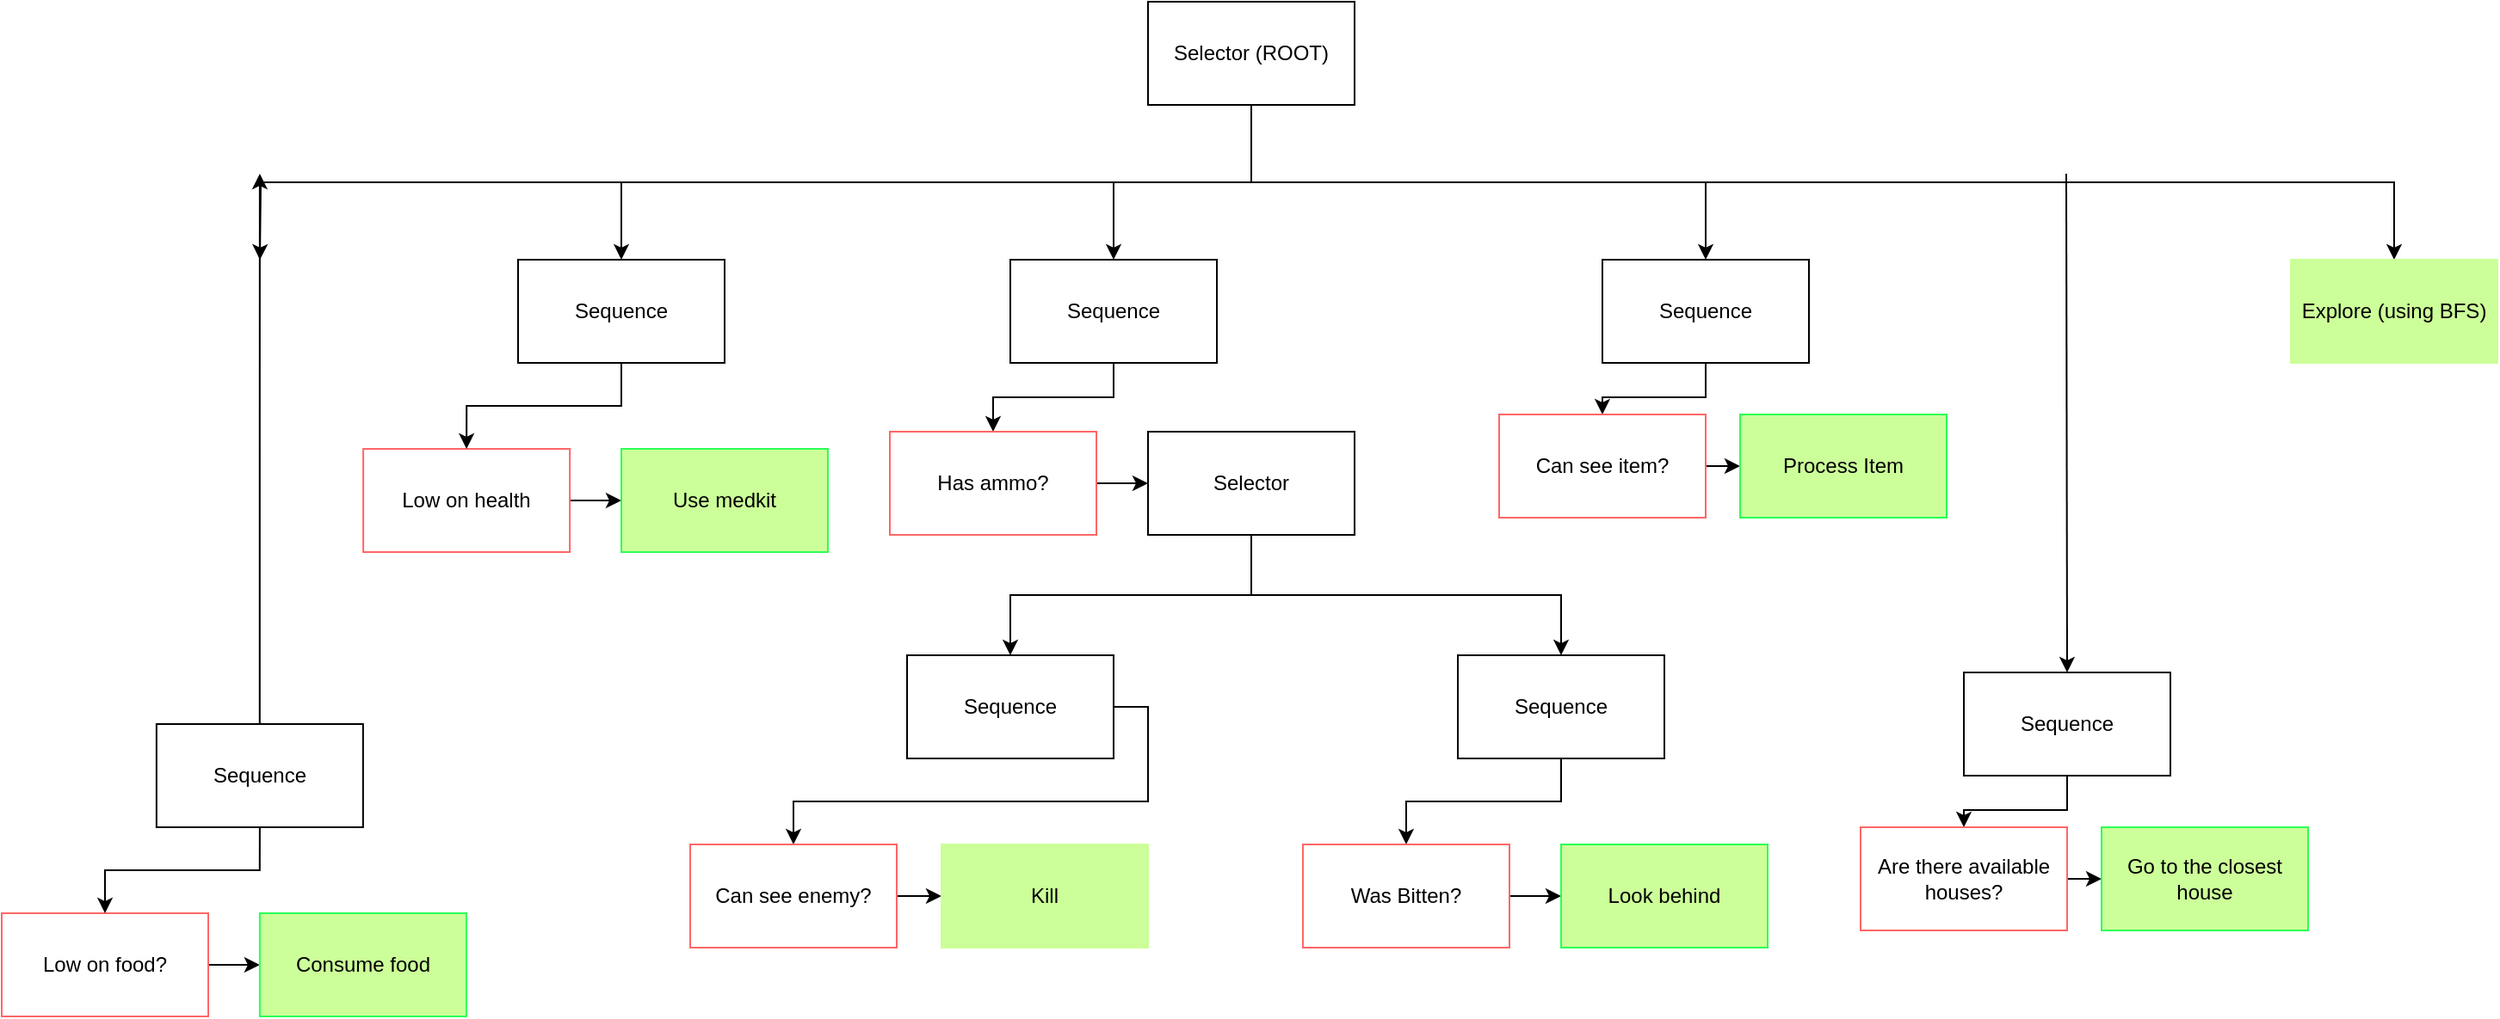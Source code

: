<mxfile version="20.8.3" type="device"><diagram id="5oXp83z9rgSWsAThDTzG" name="Page-1"><mxGraphModel dx="2303" dy="640" grid="1" gridSize="10" guides="1" tooltips="1" connect="1" arrows="1" fold="1" page="1" pageScale="1" pageWidth="827" pageHeight="1169" math="0" shadow="0"><root><mxCell id="0"/><mxCell id="1" parent="0"/><mxCell id="CD6D3DwFGFsxzGG7kYSp-45" style="edgeStyle=orthogonalEdgeStyle;rounded=0;orthogonalLoop=1;jettySize=auto;html=1;exitX=0.5;exitY=1;exitDx=0;exitDy=0;entryX=0.5;entryY=0;entryDx=0;entryDy=0;" edge="1" parent="1" source="CD6D3DwFGFsxzGG7kYSp-1" target="CD6D3DwFGFsxzGG7kYSp-12"><mxGeometry relative="1" as="geometry"/></mxCell><mxCell id="CD6D3DwFGFsxzGG7kYSp-46" style="edgeStyle=orthogonalEdgeStyle;rounded=0;orthogonalLoop=1;jettySize=auto;html=1;exitX=0.5;exitY=1;exitDx=0;exitDy=0;entryX=0.5;entryY=0;entryDx=0;entryDy=0;" edge="1" parent="1" source="CD6D3DwFGFsxzGG7kYSp-1" target="CD6D3DwFGFsxzGG7kYSp-14"><mxGeometry relative="1" as="geometry"/></mxCell><mxCell id="CD6D3DwFGFsxzGG7kYSp-47" style="edgeStyle=orthogonalEdgeStyle;rounded=0;orthogonalLoop=1;jettySize=auto;html=1;exitX=0.5;exitY=1;exitDx=0;exitDy=0;entryX=0.5;entryY=0;entryDx=0;entryDy=0;" edge="1" parent="1" source="CD6D3DwFGFsxzGG7kYSp-1" target="CD6D3DwFGFsxzGG7kYSp-33"><mxGeometry relative="1" as="geometry"/></mxCell><mxCell id="CD6D3DwFGFsxzGG7kYSp-53" style="edgeStyle=orthogonalEdgeStyle;rounded=0;orthogonalLoop=1;jettySize=auto;html=1;exitX=0.5;exitY=1;exitDx=0;exitDy=0;" edge="1" parent="1" source="CD6D3DwFGFsxzGG7kYSp-1"><mxGeometry relative="1" as="geometry"><mxPoint x="-30" y="330" as="targetPoint"/></mxGeometry></mxCell><mxCell id="CD6D3DwFGFsxzGG7kYSp-54" style="edgeStyle=orthogonalEdgeStyle;rounded=0;orthogonalLoop=1;jettySize=auto;html=1;exitX=0.5;exitY=1;exitDx=0;exitDy=0;" edge="1" parent="1" source="CD6D3DwFGFsxzGG7kYSp-1" target="CD6D3DwFGFsxzGG7kYSp-43"><mxGeometry relative="1" as="geometry"/></mxCell><mxCell id="CD6D3DwFGFsxzGG7kYSp-1" value="Selector (ROOT)" style="rounded=0;whiteSpace=wrap;html=1;" vertex="1" parent="1"><mxGeometry x="486" y="180" width="120" height="60" as="geometry"/></mxCell><mxCell id="CD6D3DwFGFsxzGG7kYSp-4" style="edgeStyle=orthogonalEdgeStyle;rounded=0;orthogonalLoop=1;jettySize=auto;html=1;exitX=1;exitY=0.5;exitDx=0;exitDy=0;entryX=0;entryY=0.5;entryDx=0;entryDy=0;" edge="1" parent="1" source="CD6D3DwFGFsxzGG7kYSp-2" target="CD6D3DwFGFsxzGG7kYSp-3"><mxGeometry relative="1" as="geometry"/></mxCell><mxCell id="CD6D3DwFGFsxzGG7kYSp-2" value="Low on food?" style="rounded=0;whiteSpace=wrap;html=1;strokeColor=#FF6666;" vertex="1" parent="1"><mxGeometry x="-180" y="710" width="120" height="60" as="geometry"/></mxCell><mxCell id="CD6D3DwFGFsxzGG7kYSp-3" value="Consume food" style="rounded=0;whiteSpace=wrap;html=1;strokeColor=#2BFF56;fillColor=#CCFF99;" vertex="1" parent="1"><mxGeometry x="-30.06" y="710" width="120" height="60" as="geometry"/></mxCell><mxCell id="CD6D3DwFGFsxzGG7kYSp-7" style="edgeStyle=orthogonalEdgeStyle;rounded=0;orthogonalLoop=1;jettySize=auto;html=1;exitX=0.5;exitY=1;exitDx=0;exitDy=0;entryX=0.5;entryY=0;entryDx=0;entryDy=0;" edge="1" parent="1" source="CD6D3DwFGFsxzGG7kYSp-6" target="CD6D3DwFGFsxzGG7kYSp-2"><mxGeometry relative="1" as="geometry"/></mxCell><mxCell id="CD6D3DwFGFsxzGG7kYSp-52" style="edgeStyle=orthogonalEdgeStyle;rounded=0;orthogonalLoop=1;jettySize=auto;html=1;" edge="1" parent="1" source="CD6D3DwFGFsxzGG7kYSp-6"><mxGeometry relative="1" as="geometry"><mxPoint x="-30.06" y="280" as="targetPoint"/></mxGeometry></mxCell><mxCell id="CD6D3DwFGFsxzGG7kYSp-6" value="Sequence" style="rounded=0;whiteSpace=wrap;html=1;" vertex="1" parent="1"><mxGeometry x="-90.06" y="600" width="120" height="60" as="geometry"/></mxCell><mxCell id="CD6D3DwFGFsxzGG7kYSp-8" style="edgeStyle=orthogonalEdgeStyle;rounded=0;orthogonalLoop=1;jettySize=auto;html=1;exitX=1;exitY=0.5;exitDx=0;exitDy=0;entryX=0;entryY=0.5;entryDx=0;entryDy=0;" edge="1" parent="1" source="CD6D3DwFGFsxzGG7kYSp-9" target="CD6D3DwFGFsxzGG7kYSp-10"><mxGeometry relative="1" as="geometry"/></mxCell><mxCell id="CD6D3DwFGFsxzGG7kYSp-9" value="Low on health" style="rounded=0;whiteSpace=wrap;html=1;strokeColor=#FF6666;" vertex="1" parent="1"><mxGeometry x="30.06" y="440" width="120" height="60" as="geometry"/></mxCell><mxCell id="CD6D3DwFGFsxzGG7kYSp-10" value="Use medkit" style="rounded=0;whiteSpace=wrap;html=1;strokeColor=#2BFF56;fillColor=#CCFF99;" vertex="1" parent="1"><mxGeometry x="180" y="440" width="120" height="60" as="geometry"/></mxCell><mxCell id="CD6D3DwFGFsxzGG7kYSp-11" style="edgeStyle=orthogonalEdgeStyle;rounded=0;orthogonalLoop=1;jettySize=auto;html=1;exitX=0.5;exitY=1;exitDx=0;exitDy=0;entryX=0.5;entryY=0;entryDx=0;entryDy=0;" edge="1" parent="1" source="CD6D3DwFGFsxzGG7kYSp-12" target="CD6D3DwFGFsxzGG7kYSp-9"><mxGeometry relative="1" as="geometry"/></mxCell><mxCell id="CD6D3DwFGFsxzGG7kYSp-12" value="Sequence" style="rounded=0;whiteSpace=wrap;html=1;" vertex="1" parent="1"><mxGeometry x="120" y="330" width="120" height="60" as="geometry"/></mxCell><mxCell id="CD6D3DwFGFsxzGG7kYSp-16" style="edgeStyle=orthogonalEdgeStyle;rounded=0;orthogonalLoop=1;jettySize=auto;html=1;exitX=0.5;exitY=1;exitDx=0;exitDy=0;entryX=0.5;entryY=0;entryDx=0;entryDy=0;" edge="1" parent="1" source="CD6D3DwFGFsxzGG7kYSp-14" target="CD6D3DwFGFsxzGG7kYSp-15"><mxGeometry relative="1" as="geometry"/></mxCell><mxCell id="CD6D3DwFGFsxzGG7kYSp-14" value="Sequence" style="rounded=0;whiteSpace=wrap;html=1;" vertex="1" parent="1"><mxGeometry x="406" y="330" width="120" height="60" as="geometry"/></mxCell><mxCell id="CD6D3DwFGFsxzGG7kYSp-18" style="edgeStyle=orthogonalEdgeStyle;rounded=0;orthogonalLoop=1;jettySize=auto;html=1;exitX=1;exitY=0.5;exitDx=0;exitDy=0;entryX=0;entryY=0.5;entryDx=0;entryDy=0;" edge="1" parent="1" source="CD6D3DwFGFsxzGG7kYSp-15" target="CD6D3DwFGFsxzGG7kYSp-17"><mxGeometry relative="1" as="geometry"><mxPoint x="476" y="460.176" as="targetPoint"/></mxGeometry></mxCell><mxCell id="CD6D3DwFGFsxzGG7kYSp-15" value="Has ammo?" style="rounded=0;whiteSpace=wrap;html=1;strokeColor=#FF6666;" vertex="1" parent="1"><mxGeometry x="336" y="430" width="120" height="60" as="geometry"/></mxCell><mxCell id="CD6D3DwFGFsxzGG7kYSp-21" style="edgeStyle=orthogonalEdgeStyle;rounded=0;orthogonalLoop=1;jettySize=auto;html=1;exitX=0.5;exitY=1;exitDx=0;exitDy=0;entryX=0.5;entryY=0;entryDx=0;entryDy=0;" edge="1" parent="1" source="CD6D3DwFGFsxzGG7kYSp-17" target="CD6D3DwFGFsxzGG7kYSp-19"><mxGeometry relative="1" as="geometry"/></mxCell><mxCell id="CD6D3DwFGFsxzGG7kYSp-22" style="edgeStyle=orthogonalEdgeStyle;rounded=0;orthogonalLoop=1;jettySize=auto;html=1;exitX=0.5;exitY=1;exitDx=0;exitDy=0;" edge="1" parent="1" source="CD6D3DwFGFsxzGG7kYSp-17" target="CD6D3DwFGFsxzGG7kYSp-20"><mxGeometry relative="1" as="geometry"/></mxCell><mxCell id="CD6D3DwFGFsxzGG7kYSp-17" value="Selector" style="rounded=0;whiteSpace=wrap;html=1;" vertex="1" parent="1"><mxGeometry x="486" y="430" width="120" height="60" as="geometry"/></mxCell><mxCell id="CD6D3DwFGFsxzGG7kYSp-25" style="edgeStyle=orthogonalEdgeStyle;rounded=0;orthogonalLoop=1;jettySize=auto;html=1;exitX=1;exitY=0.5;exitDx=0;exitDy=0;entryX=0.5;entryY=0;entryDx=0;entryDy=0;" edge="1" parent="1" source="CD6D3DwFGFsxzGG7kYSp-19" target="CD6D3DwFGFsxzGG7kYSp-24"><mxGeometry relative="1" as="geometry"/></mxCell><mxCell id="CD6D3DwFGFsxzGG7kYSp-19" value="Sequence" style="rounded=0;whiteSpace=wrap;html=1;" vertex="1" parent="1"><mxGeometry x="346" y="560" width="120" height="60" as="geometry"/></mxCell><mxCell id="CD6D3DwFGFsxzGG7kYSp-30" style="edgeStyle=orthogonalEdgeStyle;rounded=0;orthogonalLoop=1;jettySize=auto;html=1;exitX=0.5;exitY=1;exitDx=0;exitDy=0;entryX=0.5;entryY=0;entryDx=0;entryDy=0;" edge="1" parent="1" source="CD6D3DwFGFsxzGG7kYSp-20" target="CD6D3DwFGFsxzGG7kYSp-29"><mxGeometry relative="1" as="geometry"/></mxCell><mxCell id="CD6D3DwFGFsxzGG7kYSp-20" value="Sequence" style="rounded=0;whiteSpace=wrap;html=1;" vertex="1" parent="1"><mxGeometry x="666" y="560" width="120" height="60" as="geometry"/></mxCell><mxCell id="CD6D3DwFGFsxzGG7kYSp-28" style="edgeStyle=orthogonalEdgeStyle;rounded=0;orthogonalLoop=1;jettySize=auto;html=1;exitX=1;exitY=0.5;exitDx=0;exitDy=0;entryX=0;entryY=0.5;entryDx=0;entryDy=0;" edge="1" parent="1" source="CD6D3DwFGFsxzGG7kYSp-24" target="CD6D3DwFGFsxzGG7kYSp-27"><mxGeometry relative="1" as="geometry"/></mxCell><mxCell id="CD6D3DwFGFsxzGG7kYSp-24" value="Can see enemy?" style="rounded=0;whiteSpace=wrap;html=1;strokeColor=#FF6666;" vertex="1" parent="1"><mxGeometry x="220" y="670" width="120" height="60" as="geometry"/></mxCell><mxCell id="CD6D3DwFGFsxzGG7kYSp-27" value="Kill" style="rounded=0;whiteSpace=wrap;html=1;strokeColor=#CCFF99;fillColor=#CCFF99;" vertex="1" parent="1"><mxGeometry x="366" y="670" width="120" height="60" as="geometry"/></mxCell><mxCell id="CD6D3DwFGFsxzGG7kYSp-32" style="edgeStyle=orthogonalEdgeStyle;rounded=0;orthogonalLoop=1;jettySize=auto;html=1;exitX=1;exitY=0.5;exitDx=0;exitDy=0;entryX=0;entryY=0.5;entryDx=0;entryDy=0;" edge="1" parent="1" source="CD6D3DwFGFsxzGG7kYSp-29" target="CD6D3DwFGFsxzGG7kYSp-31"><mxGeometry relative="1" as="geometry"/></mxCell><mxCell id="CD6D3DwFGFsxzGG7kYSp-29" value="Was Bitten?" style="rounded=0;whiteSpace=wrap;html=1;strokeColor=#FF6666;" vertex="1" parent="1"><mxGeometry x="576" y="670" width="120" height="60" as="geometry"/></mxCell><mxCell id="CD6D3DwFGFsxzGG7kYSp-31" value="Look behind" style="rounded=0;whiteSpace=wrap;html=1;strokeColor=#2BFF56;fillColor=#CCFF99;" vertex="1" parent="1"><mxGeometry x="726" y="670" width="120" height="60" as="geometry"/></mxCell><mxCell id="CD6D3DwFGFsxzGG7kYSp-35" style="edgeStyle=orthogonalEdgeStyle;rounded=0;orthogonalLoop=1;jettySize=auto;html=1;exitX=0.5;exitY=1;exitDx=0;exitDy=0;entryX=0.5;entryY=0;entryDx=0;entryDy=0;" edge="1" parent="1" source="CD6D3DwFGFsxzGG7kYSp-33" target="CD6D3DwFGFsxzGG7kYSp-34"><mxGeometry relative="1" as="geometry"/></mxCell><mxCell id="CD6D3DwFGFsxzGG7kYSp-33" value="Sequence" style="rounded=0;whiteSpace=wrap;html=1;" vertex="1" parent="1"><mxGeometry x="750" y="330" width="120" height="60" as="geometry"/></mxCell><mxCell id="CD6D3DwFGFsxzGG7kYSp-37" style="edgeStyle=orthogonalEdgeStyle;rounded=0;orthogonalLoop=1;jettySize=auto;html=1;exitX=1;exitY=0.5;exitDx=0;exitDy=0;entryX=0;entryY=0.5;entryDx=0;entryDy=0;" edge="1" parent="1" source="CD6D3DwFGFsxzGG7kYSp-34" target="CD6D3DwFGFsxzGG7kYSp-36"><mxGeometry relative="1" as="geometry"/></mxCell><mxCell id="CD6D3DwFGFsxzGG7kYSp-34" value="Can see item?" style="rounded=0;whiteSpace=wrap;html=1;strokeColor=#FF6666;" vertex="1" parent="1"><mxGeometry x="690" y="420" width="120" height="60" as="geometry"/></mxCell><mxCell id="CD6D3DwFGFsxzGG7kYSp-36" value="Process Item" style="rounded=0;whiteSpace=wrap;html=1;strokeColor=#2BFF56;fillColor=#CCFF99;" vertex="1" parent="1"><mxGeometry x="830" y="420" width="120" height="60" as="geometry"/></mxCell><mxCell id="CD6D3DwFGFsxzGG7kYSp-38" style="edgeStyle=orthogonalEdgeStyle;rounded=0;orthogonalLoop=1;jettySize=auto;html=1;exitX=0.5;exitY=1;exitDx=0;exitDy=0;entryX=0.5;entryY=0;entryDx=0;entryDy=0;" edge="1" parent="1" source="CD6D3DwFGFsxzGG7kYSp-39" target="CD6D3DwFGFsxzGG7kYSp-41"><mxGeometry relative="1" as="geometry"/></mxCell><mxCell id="CD6D3DwFGFsxzGG7kYSp-55" style="edgeStyle=orthogonalEdgeStyle;rounded=0;orthogonalLoop=1;jettySize=auto;html=1;exitX=0.5;exitY=0;exitDx=0;exitDy=0;entryX=0.5;entryY=0;entryDx=0;entryDy=0;" edge="1" parent="1" target="CD6D3DwFGFsxzGG7kYSp-39"><mxGeometry relative="1" as="geometry"><mxPoint x="1019.5" y="280" as="sourcePoint"/></mxGeometry></mxCell><mxCell id="CD6D3DwFGFsxzGG7kYSp-39" value="Sequence" style="rounded=0;whiteSpace=wrap;html=1;" vertex="1" parent="1"><mxGeometry x="960" y="570" width="120" height="60" as="geometry"/></mxCell><mxCell id="CD6D3DwFGFsxzGG7kYSp-40" style="edgeStyle=orthogonalEdgeStyle;rounded=0;orthogonalLoop=1;jettySize=auto;html=1;exitX=1;exitY=0.5;exitDx=0;exitDy=0;entryX=0;entryY=0.5;entryDx=0;entryDy=0;" edge="1" parent="1" source="CD6D3DwFGFsxzGG7kYSp-41" target="CD6D3DwFGFsxzGG7kYSp-42"><mxGeometry relative="1" as="geometry"/></mxCell><mxCell id="CD6D3DwFGFsxzGG7kYSp-41" value="Are there available houses?" style="rounded=0;whiteSpace=wrap;html=1;strokeColor=#FF6666;" vertex="1" parent="1"><mxGeometry x="900" y="660" width="120" height="60" as="geometry"/></mxCell><mxCell id="CD6D3DwFGFsxzGG7kYSp-42" value="Go to the closest house" style="rounded=0;whiteSpace=wrap;html=1;strokeColor=#2BFF56;fillColor=#CCFF99;" vertex="1" parent="1"><mxGeometry x="1040" y="660" width="120" height="60" as="geometry"/></mxCell><mxCell id="CD6D3DwFGFsxzGG7kYSp-43" value="Explore (using BFS)" style="rounded=0;whiteSpace=wrap;html=1;strokeColor=#CCFF99;fillColor=#CCFF99;" vertex="1" parent="1"><mxGeometry x="1150" y="330" width="120" height="60" as="geometry"/></mxCell></root></mxGraphModel></diagram></mxfile>